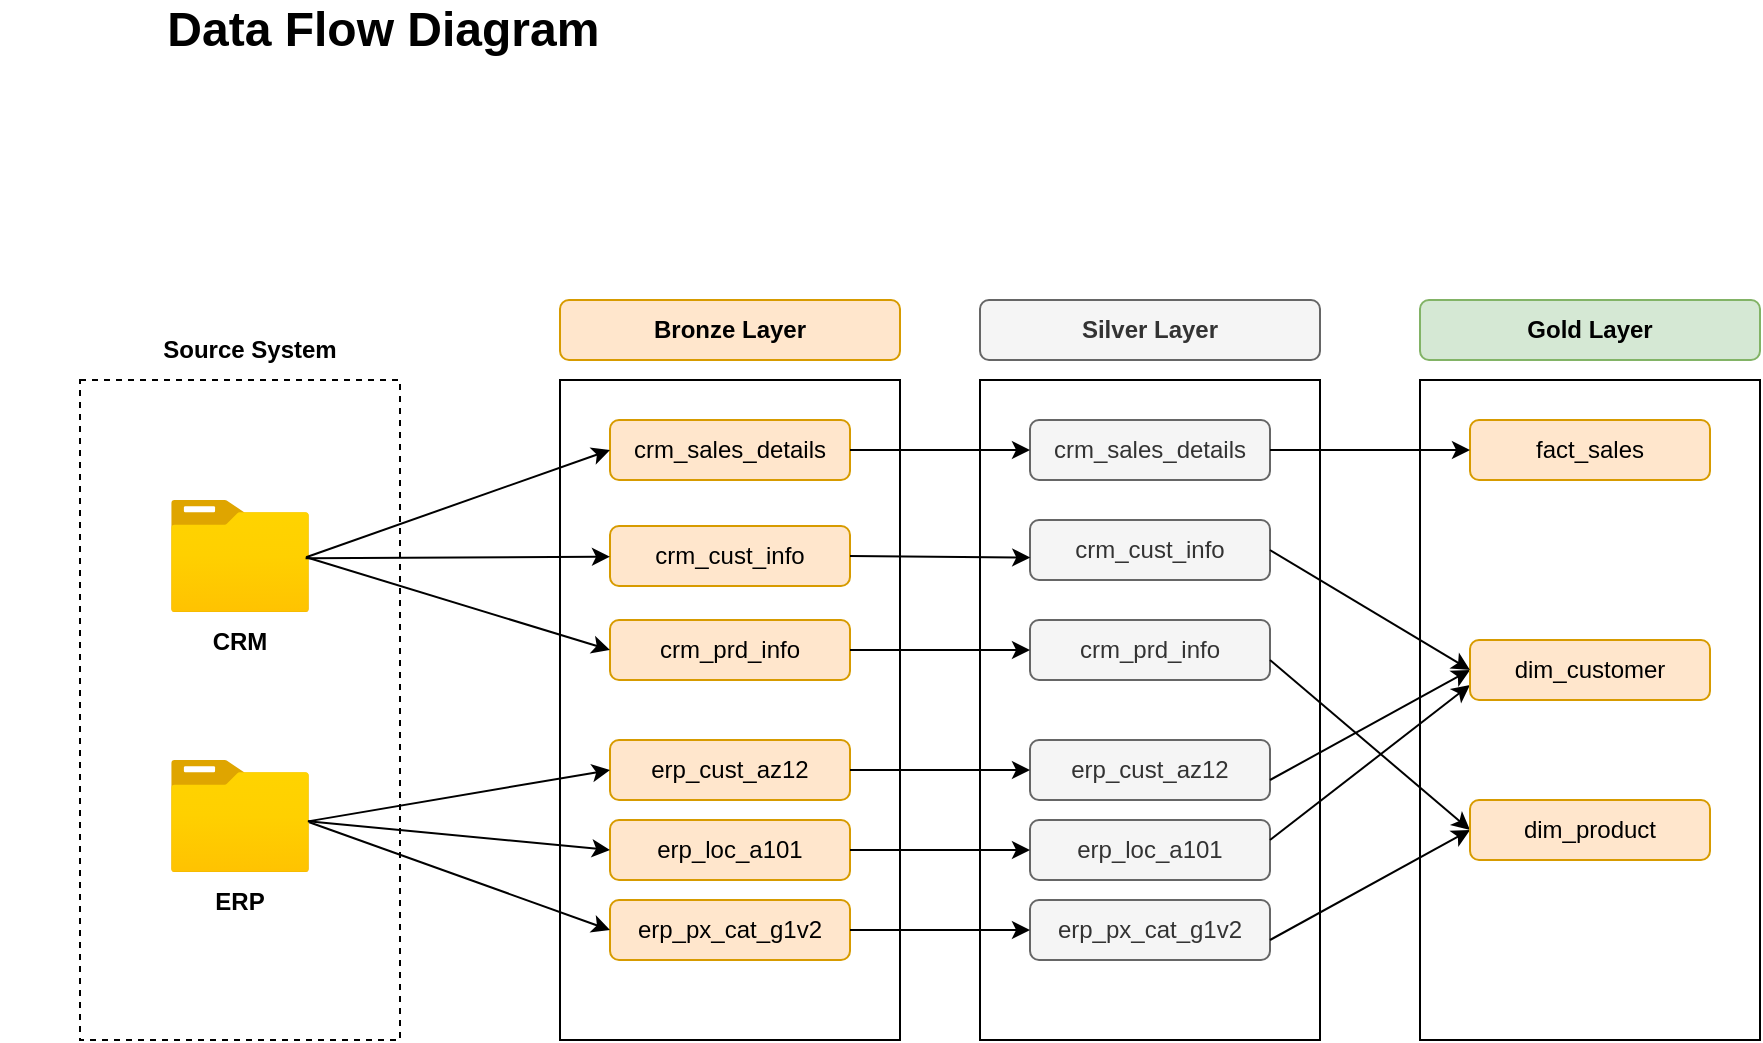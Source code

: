 <mxfile version="26.0.16">
  <diagram name="Page-1" id="7fbBcOqx8Q6LgBPxyjQF">
    <mxGraphModel dx="1167" dy="690" grid="1" gridSize="10" guides="1" tooltips="1" connect="1" arrows="1" fold="1" page="1" pageScale="1" pageWidth="850" pageHeight="1100" math="0" shadow="0">
      <root>
        <mxCell id="0" />
        <mxCell id="1" parent="0" />
        <mxCell id="ENB5yflXcwBVVpgjMPXa-2" value="&lt;font style=&quot;font-size: 24px;&quot;&gt;&lt;b&gt;Data Flow Diagram&lt;/b&gt;&amp;nbsp;&lt;/font&gt;" style="text;html=1;align=center;verticalAlign=middle;whiteSpace=wrap;rounded=0;" vertex="1" parent="1">
          <mxGeometry x="40" y="10" width="390" height="30" as="geometry" />
        </mxCell>
        <mxCell id="ENB5yflXcwBVVpgjMPXa-66" value="" style="group" vertex="1" connectable="0" parent="1">
          <mxGeometry x="80" y="160" width="840" height="370" as="geometry" />
        </mxCell>
        <mxCell id="ENB5yflXcwBVVpgjMPXa-1" value="" style="rounded=0;whiteSpace=wrap;html=1;fillColor=none;dashed=1;" vertex="1" parent="ENB5yflXcwBVVpgjMPXa-66">
          <mxGeometry y="40" width="160" height="330" as="geometry" />
        </mxCell>
        <mxCell id="ENB5yflXcwBVVpgjMPXa-3" value="&lt;b&gt;Source System&lt;/b&gt;" style="text;html=1;align=center;verticalAlign=middle;whiteSpace=wrap;rounded=0;" vertex="1" parent="ENB5yflXcwBVVpgjMPXa-66">
          <mxGeometry x="30" y="10" width="110" height="30" as="geometry" />
        </mxCell>
        <mxCell id="ENB5yflXcwBVVpgjMPXa-4" value="" style="image;aspect=fixed;html=1;points=[];align=center;fontSize=12;image=img/lib/azure2/general/Folder_Blank.svg;" vertex="1" parent="ENB5yflXcwBVVpgjMPXa-66">
          <mxGeometry x="45.5" y="100" width="69" height="56.0" as="geometry" />
        </mxCell>
        <mxCell id="ENB5yflXcwBVVpgjMPXa-5" value="" style="image;aspect=fixed;html=1;points=[];align=center;fontSize=12;image=img/lib/azure2/general/Folder_Blank.svg;" vertex="1" parent="ENB5yflXcwBVVpgjMPXa-66">
          <mxGeometry x="45.5" y="230" width="69" height="56.0" as="geometry" />
        </mxCell>
        <mxCell id="ENB5yflXcwBVVpgjMPXa-6" value="&lt;b&gt;ERP&lt;/b&gt;" style="text;html=1;align=center;verticalAlign=middle;whiteSpace=wrap;rounded=0;" vertex="1" parent="ENB5yflXcwBVVpgjMPXa-66">
          <mxGeometry x="50" y="286" width="60" height="30" as="geometry" />
        </mxCell>
        <mxCell id="ENB5yflXcwBVVpgjMPXa-7" value="&lt;b&gt;CRM&lt;/b&gt;" style="text;html=1;align=center;verticalAlign=middle;whiteSpace=wrap;rounded=0;" vertex="1" parent="ENB5yflXcwBVVpgjMPXa-66">
          <mxGeometry x="50" y="156" width="60" height="30" as="geometry" />
        </mxCell>
        <mxCell id="ENB5yflXcwBVVpgjMPXa-10" value="" style="group" vertex="1" connectable="0" parent="ENB5yflXcwBVVpgjMPXa-66">
          <mxGeometry x="240" width="170" height="370" as="geometry" />
        </mxCell>
        <mxCell id="ENB5yflXcwBVVpgjMPXa-8" value="" style="rounded=0;whiteSpace=wrap;html=1;fillColor=none;" vertex="1" parent="ENB5yflXcwBVVpgjMPXa-10">
          <mxGeometry y="40" width="170" height="330" as="geometry" />
        </mxCell>
        <mxCell id="ENB5yflXcwBVVpgjMPXa-9" value="&lt;b&gt;Bronze Layer&lt;/b&gt;" style="rounded=1;whiteSpace=wrap;html=1;fillColor=#ffe6cc;strokeColor=#d79b00;" vertex="1" parent="ENB5yflXcwBVVpgjMPXa-10">
          <mxGeometry width="170" height="30" as="geometry" />
        </mxCell>
        <mxCell id="ENB5yflXcwBVVpgjMPXa-17" value="crm_sales_details" style="rounded=1;whiteSpace=wrap;html=1;fillColor=#ffe6cc;strokeColor=#d79b00;" vertex="1" parent="ENB5yflXcwBVVpgjMPXa-10">
          <mxGeometry x="25" y="60" width="120" height="30" as="geometry" />
        </mxCell>
        <mxCell id="ENB5yflXcwBVVpgjMPXa-18" value="crm_cust_info&lt;span style=&quot;color: rgba(0, 0, 0, 0); font-family: monospace; font-size: 0px; text-align: start; text-wrap-mode: nowrap;&quot;&gt;%3CmxGraphModel%3E%3Croot%3E%3CmxCell%20id%3D%220%22%2F%3E%3CmxCell%20id%3D%221%22%20parent%3D%220%22%2F%3E%3CmxCell%20id%3D%222%22%20value%3D%22%22%20style%3D%22group%22%20vertex%3D%221%22%20connectable%3D%220%22%20parent%3D%221%22%3E%3CmxGeometry%20x%3D%22320%22%20y%3D%22160%22%20width%3D%22170%22%20height%3D%22370%22%20as%3D%22geometry%22%2F%3E%3C%2FmxCell%3E%3CmxCell%20id%3D%223%22%20value%3D%22%22%20style%3D%22rounded%3D0%3BwhiteSpace%3Dwrap%3Bhtml%3D1%3BfillColor%3Dnone%3B%22%20vertex%3D%221%22%20parent%3D%222%22%3E%3CmxGeometry%20y%3D%2240%22%20width%3D%22170%22%20height%3D%22330%22%20as%3D%22geometry%22%2F%3E%3C%2FmxCell%3E%3CmxCell%20id%3D%224%22%20value%3D%22%26lt%3Bb%26gt%3BBronze%20Layer%26lt%3B%2Fb%26gt%3B%22%20style%3D%22rounded%3D1%3BwhiteSpace%3Dwrap%3Bhtml%3D1%3BfillColor%3D%23ffe6cc%3BstrokeColor%3D%23d79b00%3B%22%20vertex%3D%221%22%20parent%3D%222%22%3E%3CmxGeometry%20width%3D%22170%22%20height%3D%2230%22%20as%3D%22geometry%22%2F%3E%3C%2FmxCell%3E%3C%2Froot%3E%3C%2FmxGraphModel%&lt;/span&gt;" style="rounded=1;whiteSpace=wrap;html=1;fillColor=#ffe6cc;strokeColor=#d79b00;" vertex="1" parent="ENB5yflXcwBVVpgjMPXa-10">
          <mxGeometry x="25" y="113" width="120" height="30" as="geometry" />
        </mxCell>
        <mxCell id="ENB5yflXcwBVVpgjMPXa-19" value="crm_prd_info" style="rounded=1;whiteSpace=wrap;html=1;fillColor=#ffe6cc;strokeColor=#d79b00;" vertex="1" parent="ENB5yflXcwBVVpgjMPXa-10">
          <mxGeometry x="25" y="160" width="120" height="30" as="geometry" />
        </mxCell>
        <mxCell id="ENB5yflXcwBVVpgjMPXa-21" value="erp_cust_az12" style="rounded=1;whiteSpace=wrap;html=1;fillColor=#ffe6cc;strokeColor=#d79b00;" vertex="1" parent="ENB5yflXcwBVVpgjMPXa-10">
          <mxGeometry x="25" y="220" width="120" height="30" as="geometry" />
        </mxCell>
        <mxCell id="ENB5yflXcwBVVpgjMPXa-22" value="erp_loc_a101" style="rounded=1;whiteSpace=wrap;html=1;fillColor=#ffe6cc;strokeColor=#d79b00;" vertex="1" parent="ENB5yflXcwBVVpgjMPXa-10">
          <mxGeometry x="25" y="260" width="120" height="30" as="geometry" />
        </mxCell>
        <mxCell id="ENB5yflXcwBVVpgjMPXa-23" value="erp_px_cat_g1v2" style="rounded=1;whiteSpace=wrap;html=1;fillColor=#ffe6cc;strokeColor=#d79b00;" vertex="1" parent="ENB5yflXcwBVVpgjMPXa-10">
          <mxGeometry x="25" y="300" width="120" height="30" as="geometry" />
        </mxCell>
        <mxCell id="ENB5yflXcwBVVpgjMPXa-11" value="" style="group" vertex="1" connectable="0" parent="ENB5yflXcwBVVpgjMPXa-66">
          <mxGeometry x="450" width="170" height="370" as="geometry" />
        </mxCell>
        <mxCell id="ENB5yflXcwBVVpgjMPXa-12" value="" style="rounded=0;whiteSpace=wrap;html=1;fillColor=none;" vertex="1" parent="ENB5yflXcwBVVpgjMPXa-11">
          <mxGeometry y="40" width="170" height="330" as="geometry" />
        </mxCell>
        <mxCell id="ENB5yflXcwBVVpgjMPXa-13" value="&lt;b&gt;Silver Layer&lt;/b&gt;" style="rounded=1;whiteSpace=wrap;html=1;fillColor=#f5f5f5;strokeColor=#666666;fontColor=#333333;" vertex="1" parent="ENB5yflXcwBVVpgjMPXa-11">
          <mxGeometry width="170" height="30" as="geometry" />
        </mxCell>
        <mxCell id="ENB5yflXcwBVVpgjMPXa-35" value="crm_sales_details" style="rounded=1;whiteSpace=wrap;html=1;fillColor=#f5f5f5;strokeColor=#666666;fontColor=#333333;" vertex="1" parent="ENB5yflXcwBVVpgjMPXa-11">
          <mxGeometry x="25" y="60" width="120" height="30" as="geometry" />
        </mxCell>
        <mxCell id="ENB5yflXcwBVVpgjMPXa-36" value="crm_cust_info&lt;span style=&quot;color: rgba(0, 0, 0, 0); font-family: monospace; font-size: 0px; text-align: start; text-wrap-mode: nowrap;&quot;&gt;%3CmxGraphModel%3E%3Croot%3E%3CmxCell%20id%3D%220%22%2F%3E%3CmxCell%20id%3D%221%22%20parent%3D%220%22%2F%3E%3CmxCell%20id%3D%222%22%20value%3D%22%22%20style%3D%22group%22%20vertex%3D%221%22%20connectable%3D%220%22%20parent%3D%221%22%3E%3CmxGeometry%20x%3D%22320%22%20y%3D%22160%22%20width%3D%22170%22%20height%3D%22370%22%20as%3D%22geometry%22%2F%3E%3C%2FmxCell%3E%3CmxCell%20id%3D%223%22%20value%3D%22%22%20style%3D%22rounded%3D0%3BwhiteSpace%3Dwrap%3Bhtml%3D1%3BfillColor%3Dnone%3B%22%20vertex%3D%221%22%20parent%3D%222%22%3E%3CmxGeometry%20y%3D%2240%22%20width%3D%22170%22%20height%3D%22330%22%20as%3D%22geometry%22%2F%3E%3C%2FmxCell%3E%3CmxCell%20id%3D%224%22%20value%3D%22%26lt%3Bb%26gt%3BBronze%20Layer%26lt%3B%2Fb%26gt%3B%22%20style%3D%22rounded%3D1%3BwhiteSpace%3Dwrap%3Bhtml%3D1%3BfillColor%3D%23ffe6cc%3BstrokeColor%3D%23d79b00%3B%22%20vertex%3D%221%22%20parent%3D%222%22%3E%3CmxGeometry%20width%3D%22170%22%20height%3D%2230%22%20as%3D%22geometry%22%2F%3E%3C%2FmxCell%3E%3C%2Froot%3E%3C%2FmxGraphModel%&lt;/span&gt;" style="rounded=1;whiteSpace=wrap;html=1;fillColor=#f5f5f5;strokeColor=#666666;fontColor=#333333;" vertex="1" parent="ENB5yflXcwBVVpgjMPXa-11">
          <mxGeometry x="25" y="110" width="120" height="30" as="geometry" />
        </mxCell>
        <mxCell id="ENB5yflXcwBVVpgjMPXa-37" value="crm_prd_info" style="rounded=1;whiteSpace=wrap;html=1;fillColor=#f5f5f5;strokeColor=#666666;fontColor=#333333;" vertex="1" parent="ENB5yflXcwBVVpgjMPXa-11">
          <mxGeometry x="25" y="160" width="120" height="30" as="geometry" />
        </mxCell>
        <mxCell id="ENB5yflXcwBVVpgjMPXa-38" value="erp_cust_az12" style="rounded=1;whiteSpace=wrap;html=1;fillColor=#f5f5f5;strokeColor=#666666;fontColor=#333333;" vertex="1" parent="ENB5yflXcwBVVpgjMPXa-11">
          <mxGeometry x="25" y="220" width="120" height="30" as="geometry" />
        </mxCell>
        <mxCell id="ENB5yflXcwBVVpgjMPXa-39" value="erp_loc_a101" style="rounded=1;whiteSpace=wrap;html=1;fillColor=#f5f5f5;strokeColor=#666666;fontColor=#333333;" vertex="1" parent="ENB5yflXcwBVVpgjMPXa-11">
          <mxGeometry x="25" y="260" width="120" height="30" as="geometry" />
        </mxCell>
        <mxCell id="ENB5yflXcwBVVpgjMPXa-40" value="erp_px_cat_g1v2" style="rounded=1;whiteSpace=wrap;html=1;fillColor=#f5f5f5;strokeColor=#666666;fontColor=#333333;" vertex="1" parent="ENB5yflXcwBVVpgjMPXa-11">
          <mxGeometry x="25" y="300" width="120" height="30" as="geometry" />
        </mxCell>
        <mxCell id="ENB5yflXcwBVVpgjMPXa-62" value="" style="endArrow=classic;html=1;rounded=0;entryX=0;entryY=0.5;entryDx=0;entryDy=0;" edge="1" parent="ENB5yflXcwBVVpgjMPXa-11" target="ENB5yflXcwBVVpgjMPXa-58">
          <mxGeometry width="50" height="50" relative="1" as="geometry">
            <mxPoint x="145" y="180" as="sourcePoint" />
            <mxPoint x="195" y="130" as="targetPoint" />
          </mxGeometry>
        </mxCell>
        <mxCell id="ENB5yflXcwBVVpgjMPXa-63" value="" style="endArrow=classic;html=1;rounded=0;entryX=0;entryY=0.5;entryDx=0;entryDy=0;" edge="1" parent="ENB5yflXcwBVVpgjMPXa-11" target="ENB5yflXcwBVVpgjMPXa-57">
          <mxGeometry width="50" height="50" relative="1" as="geometry">
            <mxPoint x="145" y="240" as="sourcePoint" />
            <mxPoint x="195" y="190" as="targetPoint" />
          </mxGeometry>
        </mxCell>
        <mxCell id="ENB5yflXcwBVVpgjMPXa-64" value="" style="endArrow=classic;html=1;rounded=0;entryX=0;entryY=0.75;entryDx=0;entryDy=0;" edge="1" parent="ENB5yflXcwBVVpgjMPXa-11" target="ENB5yflXcwBVVpgjMPXa-57">
          <mxGeometry width="50" height="50" relative="1" as="geometry">
            <mxPoint x="145" y="270" as="sourcePoint" />
            <mxPoint x="195" y="220" as="targetPoint" />
          </mxGeometry>
        </mxCell>
        <mxCell id="ENB5yflXcwBVVpgjMPXa-65" value="" style="endArrow=classic;html=1;rounded=0;entryX=0;entryY=0.5;entryDx=0;entryDy=0;" edge="1" parent="ENB5yflXcwBVVpgjMPXa-11" target="ENB5yflXcwBVVpgjMPXa-58">
          <mxGeometry width="50" height="50" relative="1" as="geometry">
            <mxPoint x="145" y="320" as="sourcePoint" />
            <mxPoint x="195" y="270" as="targetPoint" />
          </mxGeometry>
        </mxCell>
        <mxCell id="ENB5yflXcwBVVpgjMPXa-14" value="" style="group" vertex="1" connectable="0" parent="ENB5yflXcwBVVpgjMPXa-66">
          <mxGeometry x="670" width="170" height="370" as="geometry" />
        </mxCell>
        <mxCell id="ENB5yflXcwBVVpgjMPXa-15" value="" style="rounded=0;whiteSpace=wrap;html=1;fillColor=none;" vertex="1" parent="ENB5yflXcwBVVpgjMPXa-14">
          <mxGeometry y="40" width="170" height="330" as="geometry" />
        </mxCell>
        <mxCell id="ENB5yflXcwBVVpgjMPXa-16" value="&lt;b&gt;Gold Layer&lt;/b&gt;" style="rounded=1;whiteSpace=wrap;html=1;fillColor=#d5e8d4;strokeColor=#82b366;" vertex="1" parent="ENB5yflXcwBVVpgjMPXa-14">
          <mxGeometry width="170" height="30" as="geometry" />
        </mxCell>
        <mxCell id="ENB5yflXcwBVVpgjMPXa-56" value="fact_sales" style="rounded=1;whiteSpace=wrap;html=1;fillColor=#ffe6cc;strokeColor=#d79b00;" vertex="1" parent="ENB5yflXcwBVVpgjMPXa-14">
          <mxGeometry x="25" y="60" width="120" height="30" as="geometry" />
        </mxCell>
        <mxCell id="ENB5yflXcwBVVpgjMPXa-57" value="dim_customer" style="rounded=1;whiteSpace=wrap;html=1;fillColor=#ffe6cc;strokeColor=#d79b00;" vertex="1" parent="ENB5yflXcwBVVpgjMPXa-14">
          <mxGeometry x="25" y="170" width="120" height="30" as="geometry" />
        </mxCell>
        <mxCell id="ENB5yflXcwBVVpgjMPXa-58" value="dim_product" style="rounded=1;whiteSpace=wrap;html=1;fillColor=#ffe6cc;strokeColor=#d79b00;" vertex="1" parent="ENB5yflXcwBVVpgjMPXa-14">
          <mxGeometry x="25" y="250" width="120" height="30" as="geometry" />
        </mxCell>
        <mxCell id="ENB5yflXcwBVVpgjMPXa-25" value="" style="endArrow=classic;html=1;rounded=0;exitX=0.975;exitY=0.52;exitDx=0;exitDy=0;exitPerimeter=0;" edge="1" parent="ENB5yflXcwBVVpgjMPXa-66" source="ENB5yflXcwBVVpgjMPXa-4" target="ENB5yflXcwBVVpgjMPXa-18">
          <mxGeometry width="50" height="50" relative="1" as="geometry">
            <mxPoint x="120" y="128" as="sourcePoint" />
            <mxPoint x="320" y="160" as="targetPoint" />
          </mxGeometry>
        </mxCell>
        <mxCell id="ENB5yflXcwBVVpgjMPXa-30" value="" style="endArrow=classic;html=1;rounded=0;exitX=0.979;exitY=0.511;exitDx=0;exitDy=0;exitPerimeter=0;entryX=0;entryY=0.5;entryDx=0;entryDy=0;" edge="1" parent="ENB5yflXcwBVVpgjMPXa-66" source="ENB5yflXcwBVVpgjMPXa-4" target="ENB5yflXcwBVVpgjMPXa-17">
          <mxGeometry width="50" height="50" relative="1" as="geometry">
            <mxPoint x="230" y="140" as="sourcePoint" />
            <mxPoint x="280" y="90" as="targetPoint" />
          </mxGeometry>
        </mxCell>
        <mxCell id="ENB5yflXcwBVVpgjMPXa-31" value="" style="endArrow=classic;html=1;rounded=0;exitX=0.986;exitY=0.514;exitDx=0;exitDy=0;exitPerimeter=0;entryX=0;entryY=0.5;entryDx=0;entryDy=0;" edge="1" parent="ENB5yflXcwBVVpgjMPXa-66" source="ENB5yflXcwBVVpgjMPXa-4" target="ENB5yflXcwBVVpgjMPXa-19">
          <mxGeometry width="50" height="50" relative="1" as="geometry">
            <mxPoint x="110" y="130" as="sourcePoint" />
            <mxPoint x="290" y="180" as="targetPoint" />
          </mxGeometry>
        </mxCell>
        <mxCell id="ENB5yflXcwBVVpgjMPXa-32" value="" style="endArrow=classic;html=1;rounded=0;exitX=0.992;exitY=0.548;exitDx=0;exitDy=0;exitPerimeter=0;entryX=0;entryY=0.5;entryDx=0;entryDy=0;" edge="1" parent="ENB5yflXcwBVVpgjMPXa-66" source="ENB5yflXcwBVVpgjMPXa-5" target="ENB5yflXcwBVVpgjMPXa-21">
          <mxGeometry width="50" height="50" relative="1" as="geometry">
            <mxPoint x="210" y="260" as="sourcePoint" />
            <mxPoint x="260" y="210" as="targetPoint" />
          </mxGeometry>
        </mxCell>
        <mxCell id="ENB5yflXcwBVVpgjMPXa-33" value="" style="endArrow=classic;html=1;rounded=0;entryX=0;entryY=0.5;entryDx=0;entryDy=0;exitX=0.992;exitY=0.546;exitDx=0;exitDy=0;exitPerimeter=0;" edge="1" parent="ENB5yflXcwBVVpgjMPXa-66" source="ENB5yflXcwBVVpgjMPXa-5" target="ENB5yflXcwBVVpgjMPXa-22">
          <mxGeometry width="50" height="50" relative="1" as="geometry">
            <mxPoint x="120" y="270" as="sourcePoint" />
            <mxPoint x="170" y="220" as="targetPoint" />
          </mxGeometry>
        </mxCell>
        <mxCell id="ENB5yflXcwBVVpgjMPXa-34" value="" style="endArrow=classic;html=1;rounded=0;entryX=0;entryY=0.5;entryDx=0;entryDy=0;exitX=1.002;exitY=0.556;exitDx=0;exitDy=0;exitPerimeter=0;" edge="1" parent="ENB5yflXcwBVVpgjMPXa-66" source="ENB5yflXcwBVVpgjMPXa-5" target="ENB5yflXcwBVVpgjMPXa-23">
          <mxGeometry width="50" height="50" relative="1" as="geometry">
            <mxPoint x="120" y="260" as="sourcePoint" />
            <mxPoint x="270" y="220" as="targetPoint" />
          </mxGeometry>
        </mxCell>
        <mxCell id="ENB5yflXcwBVVpgjMPXa-41" value="" style="endArrow=classic;html=1;rounded=0;exitX=1;exitY=0.5;exitDx=0;exitDy=0;entryX=0;entryY=0.5;entryDx=0;entryDy=0;" edge="1" parent="ENB5yflXcwBVVpgjMPXa-66" source="ENB5yflXcwBVVpgjMPXa-17" target="ENB5yflXcwBVVpgjMPXa-35">
          <mxGeometry width="50" height="50" relative="1" as="geometry">
            <mxPoint x="500" y="180" as="sourcePoint" />
            <mxPoint x="550" y="130" as="targetPoint" />
          </mxGeometry>
        </mxCell>
        <mxCell id="ENB5yflXcwBVVpgjMPXa-42" value="" style="endArrow=classic;html=1;rounded=0;exitX=1;exitY=0.5;exitDx=0;exitDy=0;entryX=0.001;entryY=0.626;entryDx=0;entryDy=0;entryPerimeter=0;" edge="1" parent="ENB5yflXcwBVVpgjMPXa-66" source="ENB5yflXcwBVVpgjMPXa-18" target="ENB5yflXcwBVVpgjMPXa-36">
          <mxGeometry width="50" height="50" relative="1" as="geometry">
            <mxPoint x="470" y="160" as="sourcePoint" />
            <mxPoint x="520" y="110" as="targetPoint" />
          </mxGeometry>
        </mxCell>
        <mxCell id="ENB5yflXcwBVVpgjMPXa-43" value="" style="endArrow=classic;html=1;rounded=0;exitX=1;exitY=0.5;exitDx=0;exitDy=0;entryX=0;entryY=0.5;entryDx=0;entryDy=0;" edge="1" parent="ENB5yflXcwBVVpgjMPXa-66" source="ENB5yflXcwBVVpgjMPXa-19" target="ENB5yflXcwBVVpgjMPXa-37">
          <mxGeometry width="50" height="50" relative="1" as="geometry">
            <mxPoint x="460" y="160" as="sourcePoint" />
            <mxPoint x="510" y="110" as="targetPoint" />
          </mxGeometry>
        </mxCell>
        <mxCell id="ENB5yflXcwBVVpgjMPXa-44" value="" style="endArrow=classic;html=1;rounded=0;exitX=1;exitY=0.5;exitDx=0;exitDy=0;entryX=0;entryY=0.5;entryDx=0;entryDy=0;" edge="1" parent="ENB5yflXcwBVVpgjMPXa-66" source="ENB5yflXcwBVVpgjMPXa-21" target="ENB5yflXcwBVVpgjMPXa-38">
          <mxGeometry width="50" height="50" relative="1" as="geometry">
            <mxPoint x="460" y="310" as="sourcePoint" />
            <mxPoint x="510" y="260" as="targetPoint" />
          </mxGeometry>
        </mxCell>
        <mxCell id="ENB5yflXcwBVVpgjMPXa-45" value="" style="endArrow=classic;html=1;rounded=0;exitX=1;exitY=0.5;exitDx=0;exitDy=0;" edge="1" parent="ENB5yflXcwBVVpgjMPXa-66" source="ENB5yflXcwBVVpgjMPXa-22" target="ENB5yflXcwBVVpgjMPXa-39">
          <mxGeometry width="50" height="50" relative="1" as="geometry">
            <mxPoint x="460" y="310" as="sourcePoint" />
            <mxPoint x="510" y="260" as="targetPoint" />
          </mxGeometry>
        </mxCell>
        <mxCell id="ENB5yflXcwBVVpgjMPXa-46" value="" style="endArrow=classic;html=1;rounded=0;exitX=1;exitY=0.5;exitDx=0;exitDy=0;entryX=0;entryY=0.5;entryDx=0;entryDy=0;" edge="1" parent="ENB5yflXcwBVVpgjMPXa-66" source="ENB5yflXcwBVVpgjMPXa-23" target="ENB5yflXcwBVVpgjMPXa-40">
          <mxGeometry width="50" height="50" relative="1" as="geometry">
            <mxPoint x="460" y="310" as="sourcePoint" />
            <mxPoint x="510" y="260" as="targetPoint" />
          </mxGeometry>
        </mxCell>
        <mxCell id="ENB5yflXcwBVVpgjMPXa-59" value="" style="endArrow=classic;html=1;rounded=0;exitX=1;exitY=0.5;exitDx=0;exitDy=0;entryX=0;entryY=0.5;entryDx=0;entryDy=0;" edge="1" parent="ENB5yflXcwBVVpgjMPXa-66" source="ENB5yflXcwBVVpgjMPXa-35" target="ENB5yflXcwBVVpgjMPXa-56">
          <mxGeometry width="50" height="50" relative="1" as="geometry">
            <mxPoint x="645" y="120" as="sourcePoint" />
            <mxPoint x="695" y="70" as="targetPoint" />
          </mxGeometry>
        </mxCell>
        <mxCell id="ENB5yflXcwBVVpgjMPXa-61" value="" style="endArrow=classic;html=1;rounded=0;entryX=0;entryY=0.5;entryDx=0;entryDy=0;exitX=1;exitY=0.5;exitDx=0;exitDy=0;" edge="1" parent="ENB5yflXcwBVVpgjMPXa-66" source="ENB5yflXcwBVVpgjMPXa-36" target="ENB5yflXcwBVVpgjMPXa-57">
          <mxGeometry width="50" height="50" relative="1" as="geometry">
            <mxPoint x="595" y="130" as="sourcePoint" />
            <mxPoint x="645" y="80" as="targetPoint" />
          </mxGeometry>
        </mxCell>
      </root>
    </mxGraphModel>
  </diagram>
</mxfile>
